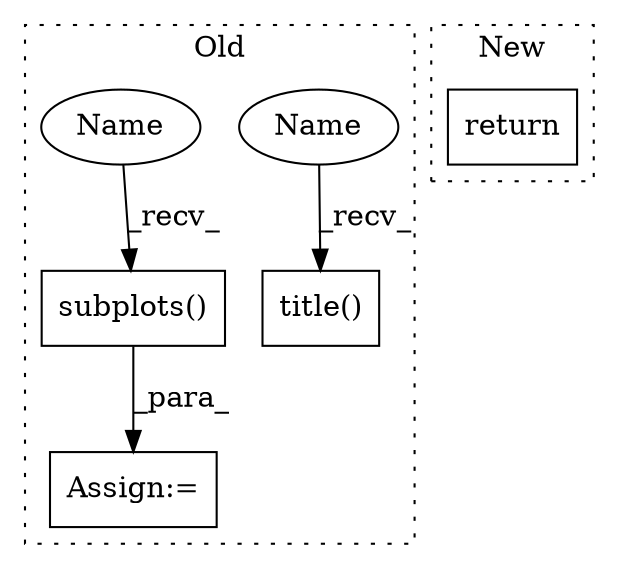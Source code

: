 digraph G {
subgraph cluster0 {
1 [label="subplots()" a="75" s="2609" l="14" shape="box"];
3 [label="Assign:=" a="68" s="2600" l="9" shape="box"];
4 [label="title()" a="75" s="3569,3584" l="10,1" shape="box"];
5 [label="Name" a="87" s="3569" l="3" shape="ellipse"];
6 [label="Name" a="87" s="2609" l="3" shape="ellipse"];
label = "Old";
style="dotted";
}
subgraph cluster1 {
2 [label="return" a="93" s="3635" l="6" shape="box"];
label = "New";
style="dotted";
}
1 -> 3 [label="_para_"];
5 -> 4 [label="_recv_"];
6 -> 1 [label="_recv_"];
}